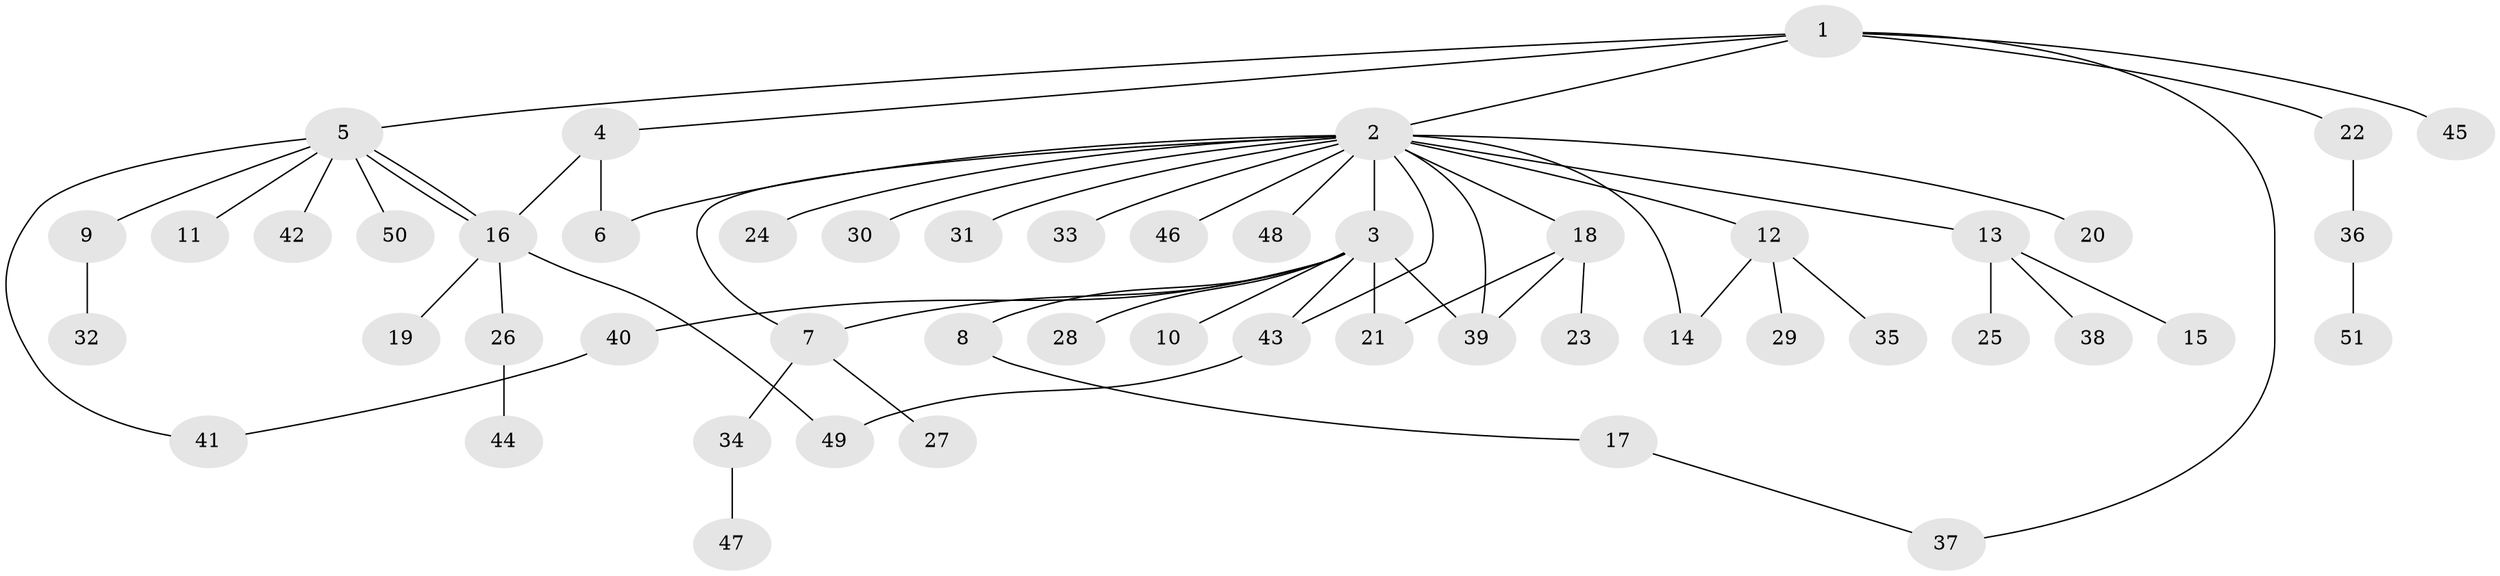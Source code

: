 // coarse degree distribution, {1: 0.8, 10: 0.06666666666666667, 2: 0.06666666666666667, 4: 0.06666666666666667}
// Generated by graph-tools (version 1.1) at 2025/50/03/04/25 21:50:34]
// undirected, 51 vertices, 62 edges
graph export_dot {
graph [start="1"]
  node [color=gray90,style=filled];
  1;
  2;
  3;
  4;
  5;
  6;
  7;
  8;
  9;
  10;
  11;
  12;
  13;
  14;
  15;
  16;
  17;
  18;
  19;
  20;
  21;
  22;
  23;
  24;
  25;
  26;
  27;
  28;
  29;
  30;
  31;
  32;
  33;
  34;
  35;
  36;
  37;
  38;
  39;
  40;
  41;
  42;
  43;
  44;
  45;
  46;
  47;
  48;
  49;
  50;
  51;
  1 -- 2;
  1 -- 4;
  1 -- 5;
  1 -- 22;
  1 -- 37;
  1 -- 45;
  2 -- 3;
  2 -- 6;
  2 -- 7;
  2 -- 12;
  2 -- 13;
  2 -- 14;
  2 -- 18;
  2 -- 20;
  2 -- 24;
  2 -- 30;
  2 -- 31;
  2 -- 33;
  2 -- 39;
  2 -- 43;
  2 -- 46;
  2 -- 48;
  3 -- 7;
  3 -- 8;
  3 -- 10;
  3 -- 21;
  3 -- 28;
  3 -- 39;
  3 -- 40;
  3 -- 43;
  4 -- 6;
  4 -- 16;
  5 -- 9;
  5 -- 11;
  5 -- 16;
  5 -- 16;
  5 -- 41;
  5 -- 42;
  5 -- 50;
  7 -- 27;
  7 -- 34;
  8 -- 17;
  9 -- 32;
  12 -- 14;
  12 -- 29;
  12 -- 35;
  13 -- 15;
  13 -- 25;
  13 -- 38;
  16 -- 19;
  16 -- 26;
  16 -- 49;
  17 -- 37;
  18 -- 21;
  18 -- 23;
  18 -- 39;
  22 -- 36;
  26 -- 44;
  34 -- 47;
  36 -- 51;
  40 -- 41;
  43 -- 49;
}
